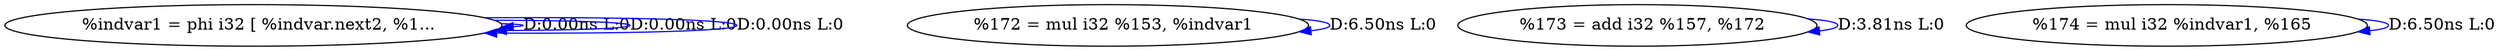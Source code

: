 digraph {
Node0x4080930[label="  %indvar1 = phi i32 [ %indvar.next2, %1..."];
Node0x4080930 -> Node0x4080930[label="D:0.00ns L:0",color=blue];
Node0x4080930 -> Node0x4080930[label="D:0.00ns L:0",color=blue];
Node0x4080930 -> Node0x4080930[label="D:0.00ns L:0",color=blue];
Node0x4080a70[label="  %172 = mul i32 %153, %indvar1"];
Node0x4080a70 -> Node0x4080a70[label="D:6.50ns L:0",color=blue];
Node0x4080bb0[label="  %173 = add i32 %157, %172"];
Node0x4080bb0 -> Node0x4080bb0[label="D:3.81ns L:0",color=blue];
Node0x4080cf0[label="  %174 = mul i32 %indvar1, %165"];
Node0x4080cf0 -> Node0x4080cf0[label="D:6.50ns L:0",color=blue];
}
